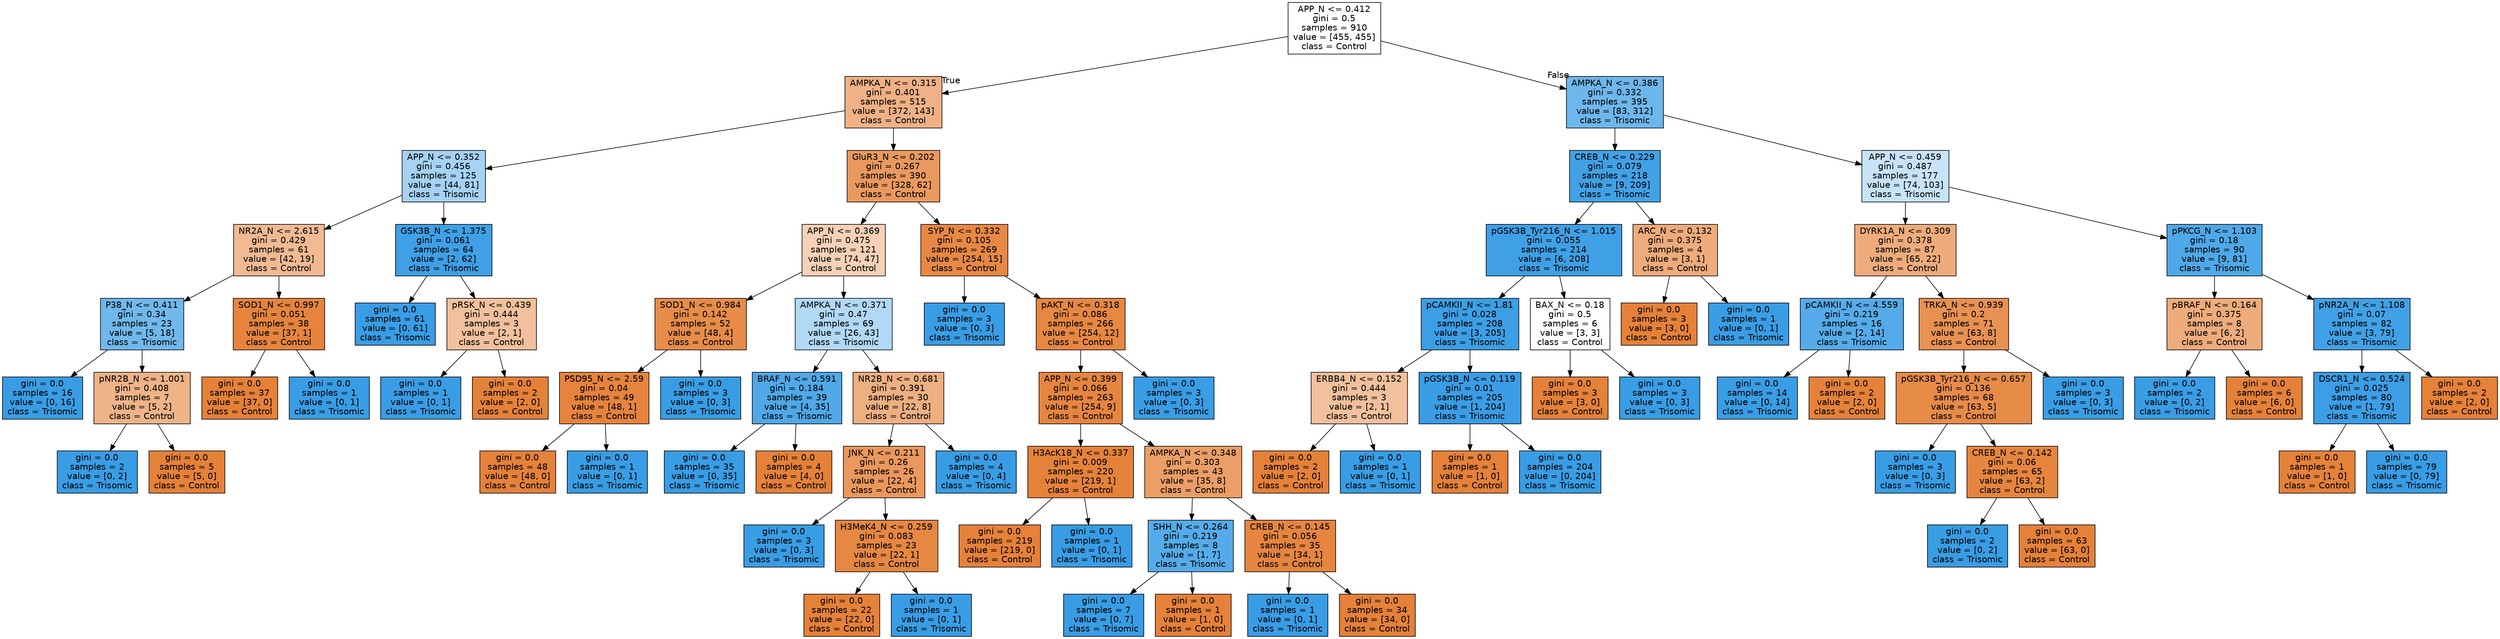 digraph Tree {
node [shape=box, style="filled", color="black", fontname="helvetica"] ;
edge [fontname="helvetica"] ;
0 [label="APP_N <= 0.412\ngini = 0.5\nsamples = 910\nvalue = [455, 455]\nclass = Control", fillcolor="#ffffff"] ;
1 [label="AMPKA_N <= 0.315\ngini = 0.401\nsamples = 515\nvalue = [372, 143]\nclass = Control", fillcolor="#efb185"] ;
0 -> 1 [labeldistance=2.5, labelangle=45, headlabel="True"] ;
2 [label="APP_N <= 0.352\ngini = 0.456\nsamples = 125\nvalue = [44, 81]\nclass = Trisomic", fillcolor="#a5d2f3"] ;
1 -> 2 ;
3 [label="NR2A_N <= 2.615\ngini = 0.429\nsamples = 61\nvalue = [42, 19]\nclass = Control", fillcolor="#f1ba93"] ;
2 -> 3 ;
4 [label="P38_N <= 0.411\ngini = 0.34\nsamples = 23\nvalue = [5, 18]\nclass = Trisomic", fillcolor="#70b8ec"] ;
3 -> 4 ;
5 [label="gini = 0.0\nsamples = 16\nvalue = [0, 16]\nclass = Trisomic", fillcolor="#399de5"] ;
4 -> 5 ;
6 [label="pNR2B_N <= 1.001\ngini = 0.408\nsamples = 7\nvalue = [5, 2]\nclass = Control", fillcolor="#efb388"] ;
4 -> 6 ;
7 [label="gini = 0.0\nsamples = 2\nvalue = [0, 2]\nclass = Trisomic", fillcolor="#399de5"] ;
6 -> 7 ;
8 [label="gini = 0.0\nsamples = 5\nvalue = [5, 0]\nclass = Control", fillcolor="#e58139"] ;
6 -> 8 ;
9 [label="SOD1_N <= 0.997\ngini = 0.051\nsamples = 38\nvalue = [37, 1]\nclass = Control", fillcolor="#e6843e"] ;
3 -> 9 ;
10 [label="gini = 0.0\nsamples = 37\nvalue = [37, 0]\nclass = Control", fillcolor="#e58139"] ;
9 -> 10 ;
11 [label="gini = 0.0\nsamples = 1\nvalue = [0, 1]\nclass = Trisomic", fillcolor="#399de5"] ;
9 -> 11 ;
12 [label="GSK3B_N <= 1.375\ngini = 0.061\nsamples = 64\nvalue = [2, 62]\nclass = Trisomic", fillcolor="#3fa0e6"] ;
2 -> 12 ;
13 [label="gini = 0.0\nsamples = 61\nvalue = [0, 61]\nclass = Trisomic", fillcolor="#399de5"] ;
12 -> 13 ;
14 [label="pRSK_N <= 0.439\ngini = 0.444\nsamples = 3\nvalue = [2, 1]\nclass = Control", fillcolor="#f2c09c"] ;
12 -> 14 ;
15 [label="gini = 0.0\nsamples = 1\nvalue = [0, 1]\nclass = Trisomic", fillcolor="#399de5"] ;
14 -> 15 ;
16 [label="gini = 0.0\nsamples = 2\nvalue = [2, 0]\nclass = Control", fillcolor="#e58139"] ;
14 -> 16 ;
17 [label="GluR3_N <= 0.202\ngini = 0.267\nsamples = 390\nvalue = [328, 62]\nclass = Control", fillcolor="#ea995e"] ;
1 -> 17 ;
18 [label="APP_N <= 0.369\ngini = 0.475\nsamples = 121\nvalue = [74, 47]\nclass = Control", fillcolor="#f6d1b7"] ;
17 -> 18 ;
19 [label="SOD1_N <= 0.984\ngini = 0.142\nsamples = 52\nvalue = [48, 4]\nclass = Control", fillcolor="#e78c49"] ;
18 -> 19 ;
20 [label="PSD95_N <= 2.59\ngini = 0.04\nsamples = 49\nvalue = [48, 1]\nclass = Control", fillcolor="#e6843d"] ;
19 -> 20 ;
21 [label="gini = 0.0\nsamples = 48\nvalue = [48, 0]\nclass = Control", fillcolor="#e58139"] ;
20 -> 21 ;
22 [label="gini = 0.0\nsamples = 1\nvalue = [0, 1]\nclass = Trisomic", fillcolor="#399de5"] ;
20 -> 22 ;
23 [label="gini = 0.0\nsamples = 3\nvalue = [0, 3]\nclass = Trisomic", fillcolor="#399de5"] ;
19 -> 23 ;
24 [label="AMPKA_N <= 0.371\ngini = 0.47\nsamples = 69\nvalue = [26, 43]\nclass = Trisomic", fillcolor="#b1d8f5"] ;
18 -> 24 ;
25 [label="BRAF_N <= 0.591\ngini = 0.184\nsamples = 39\nvalue = [4, 35]\nclass = Trisomic", fillcolor="#50a8e8"] ;
24 -> 25 ;
26 [label="gini = 0.0\nsamples = 35\nvalue = [0, 35]\nclass = Trisomic", fillcolor="#399de5"] ;
25 -> 26 ;
27 [label="gini = 0.0\nsamples = 4\nvalue = [4, 0]\nclass = Control", fillcolor="#e58139"] ;
25 -> 27 ;
28 [label="NR2B_N <= 0.681\ngini = 0.391\nsamples = 30\nvalue = [22, 8]\nclass = Control", fillcolor="#eeaf81"] ;
24 -> 28 ;
29 [label="JNK_N <= 0.211\ngini = 0.26\nsamples = 26\nvalue = [22, 4]\nclass = Control", fillcolor="#ea985d"] ;
28 -> 29 ;
30 [label="gini = 0.0\nsamples = 3\nvalue = [0, 3]\nclass = Trisomic", fillcolor="#399de5"] ;
29 -> 30 ;
31 [label="H3MeK4_N <= 0.259\ngini = 0.083\nsamples = 23\nvalue = [22, 1]\nclass = Control", fillcolor="#e68742"] ;
29 -> 31 ;
32 [label="gini = 0.0\nsamples = 22\nvalue = [22, 0]\nclass = Control", fillcolor="#e58139"] ;
31 -> 32 ;
33 [label="gini = 0.0\nsamples = 1\nvalue = [0, 1]\nclass = Trisomic", fillcolor="#399de5"] ;
31 -> 33 ;
34 [label="gini = 0.0\nsamples = 4\nvalue = [0, 4]\nclass = Trisomic", fillcolor="#399de5"] ;
28 -> 34 ;
35 [label="SYP_N <= 0.332\ngini = 0.105\nsamples = 269\nvalue = [254, 15]\nclass = Control", fillcolor="#e78845"] ;
17 -> 35 ;
36 [label="gini = 0.0\nsamples = 3\nvalue = [0, 3]\nclass = Trisomic", fillcolor="#399de5"] ;
35 -> 36 ;
37 [label="pAKT_N <= 0.318\ngini = 0.086\nsamples = 266\nvalue = [254, 12]\nclass = Control", fillcolor="#e68742"] ;
35 -> 37 ;
38 [label="APP_N <= 0.399\ngini = 0.066\nsamples = 263\nvalue = [254, 9]\nclass = Control", fillcolor="#e68540"] ;
37 -> 38 ;
39 [label="H3AcK18_N <= 0.337\ngini = 0.009\nsamples = 220\nvalue = [219, 1]\nclass = Control", fillcolor="#e5823a"] ;
38 -> 39 ;
40 [label="gini = 0.0\nsamples = 219\nvalue = [219, 0]\nclass = Control", fillcolor="#e58139"] ;
39 -> 40 ;
41 [label="gini = 0.0\nsamples = 1\nvalue = [0, 1]\nclass = Trisomic", fillcolor="#399de5"] ;
39 -> 41 ;
42 [label="AMPKA_N <= 0.348\ngini = 0.303\nsamples = 43\nvalue = [35, 8]\nclass = Control", fillcolor="#eb9e66"] ;
38 -> 42 ;
43 [label="SHH_N <= 0.264\ngini = 0.219\nsamples = 8\nvalue = [1, 7]\nclass = Trisomic", fillcolor="#55abe9"] ;
42 -> 43 ;
44 [label="gini = 0.0\nsamples = 7\nvalue = [0, 7]\nclass = Trisomic", fillcolor="#399de5"] ;
43 -> 44 ;
45 [label="gini = 0.0\nsamples = 1\nvalue = [1, 0]\nclass = Control", fillcolor="#e58139"] ;
43 -> 45 ;
46 [label="CREB_N <= 0.145\ngini = 0.056\nsamples = 35\nvalue = [34, 1]\nclass = Control", fillcolor="#e6853f"] ;
42 -> 46 ;
47 [label="gini = 0.0\nsamples = 1\nvalue = [0, 1]\nclass = Trisomic", fillcolor="#399de5"] ;
46 -> 47 ;
48 [label="gini = 0.0\nsamples = 34\nvalue = [34, 0]\nclass = Control", fillcolor="#e58139"] ;
46 -> 48 ;
49 [label="gini = 0.0\nsamples = 3\nvalue = [0, 3]\nclass = Trisomic", fillcolor="#399de5"] ;
37 -> 49 ;
50 [label="AMPKA_N <= 0.386\ngini = 0.332\nsamples = 395\nvalue = [83, 312]\nclass = Trisomic", fillcolor="#6eb7ec"] ;
0 -> 50 [labeldistance=2.5, labelangle=-45, headlabel="False"] ;
51 [label="CREB_N <= 0.229\ngini = 0.079\nsamples = 218\nvalue = [9, 209]\nclass = Trisomic", fillcolor="#42a1e6"] ;
50 -> 51 ;
52 [label="pGSK3B_Tyr216_N <= 1.015\ngini = 0.055\nsamples = 214\nvalue = [6, 208]\nclass = Trisomic", fillcolor="#3fa0e6"] ;
51 -> 52 ;
53 [label="pCAMKII_N <= 1.81\ngini = 0.028\nsamples = 208\nvalue = [3, 205]\nclass = Trisomic", fillcolor="#3c9ee5"] ;
52 -> 53 ;
54 [label="ERBB4_N <= 0.152\ngini = 0.444\nsamples = 3\nvalue = [2, 1]\nclass = Control", fillcolor="#f2c09c"] ;
53 -> 54 ;
55 [label="gini = 0.0\nsamples = 2\nvalue = [2, 0]\nclass = Control", fillcolor="#e58139"] ;
54 -> 55 ;
56 [label="gini = 0.0\nsamples = 1\nvalue = [0, 1]\nclass = Trisomic", fillcolor="#399de5"] ;
54 -> 56 ;
57 [label="pGSK3B_N <= 0.119\ngini = 0.01\nsamples = 205\nvalue = [1, 204]\nclass = Trisomic", fillcolor="#3a9de5"] ;
53 -> 57 ;
58 [label="gini = 0.0\nsamples = 1\nvalue = [1, 0]\nclass = Control", fillcolor="#e58139"] ;
57 -> 58 ;
59 [label="gini = 0.0\nsamples = 204\nvalue = [0, 204]\nclass = Trisomic", fillcolor="#399de5"] ;
57 -> 59 ;
60 [label="BAX_N <= 0.18\ngini = 0.5\nsamples = 6\nvalue = [3, 3]\nclass = Control", fillcolor="#ffffff"] ;
52 -> 60 ;
61 [label="gini = 0.0\nsamples = 3\nvalue = [3, 0]\nclass = Control", fillcolor="#e58139"] ;
60 -> 61 ;
62 [label="gini = 0.0\nsamples = 3\nvalue = [0, 3]\nclass = Trisomic", fillcolor="#399de5"] ;
60 -> 62 ;
63 [label="ARC_N <= 0.132\ngini = 0.375\nsamples = 4\nvalue = [3, 1]\nclass = Control", fillcolor="#eeab7b"] ;
51 -> 63 ;
64 [label="gini = 0.0\nsamples = 3\nvalue = [3, 0]\nclass = Control", fillcolor="#e58139"] ;
63 -> 64 ;
65 [label="gini = 0.0\nsamples = 1\nvalue = [0, 1]\nclass = Trisomic", fillcolor="#399de5"] ;
63 -> 65 ;
66 [label="APP_N <= 0.459\ngini = 0.487\nsamples = 177\nvalue = [74, 103]\nclass = Trisomic", fillcolor="#c7e3f8"] ;
50 -> 66 ;
67 [label="DYRK1A_N <= 0.309\ngini = 0.378\nsamples = 87\nvalue = [65, 22]\nclass = Control", fillcolor="#eeac7c"] ;
66 -> 67 ;
68 [label="pCAMKII_N <= 4.559\ngini = 0.219\nsamples = 16\nvalue = [2, 14]\nclass = Trisomic", fillcolor="#55abe9"] ;
67 -> 68 ;
69 [label="gini = 0.0\nsamples = 14\nvalue = [0, 14]\nclass = Trisomic", fillcolor="#399de5"] ;
68 -> 69 ;
70 [label="gini = 0.0\nsamples = 2\nvalue = [2, 0]\nclass = Control", fillcolor="#e58139"] ;
68 -> 70 ;
71 [label="TRKA_N <= 0.939\ngini = 0.2\nsamples = 71\nvalue = [63, 8]\nclass = Control", fillcolor="#e89152"] ;
67 -> 71 ;
72 [label="pGSK3B_Tyr216_N <= 0.657\ngini = 0.136\nsamples = 68\nvalue = [63, 5]\nclass = Control", fillcolor="#e78b49"] ;
71 -> 72 ;
73 [label="gini = 0.0\nsamples = 3\nvalue = [0, 3]\nclass = Trisomic", fillcolor="#399de5"] ;
72 -> 73 ;
74 [label="CREB_N <= 0.142\ngini = 0.06\nsamples = 65\nvalue = [63, 2]\nclass = Control", fillcolor="#e6853f"] ;
72 -> 74 ;
75 [label="gini = 0.0\nsamples = 2\nvalue = [0, 2]\nclass = Trisomic", fillcolor="#399de5"] ;
74 -> 75 ;
76 [label="gini = 0.0\nsamples = 63\nvalue = [63, 0]\nclass = Control", fillcolor="#e58139"] ;
74 -> 76 ;
77 [label="gini = 0.0\nsamples = 3\nvalue = [0, 3]\nclass = Trisomic", fillcolor="#399de5"] ;
71 -> 77 ;
78 [label="pPKCG_N <= 1.103\ngini = 0.18\nsamples = 90\nvalue = [9, 81]\nclass = Trisomic", fillcolor="#4fa8e8"] ;
66 -> 78 ;
79 [label="pBRAF_N <= 0.164\ngini = 0.375\nsamples = 8\nvalue = [6, 2]\nclass = Control", fillcolor="#eeab7b"] ;
78 -> 79 ;
80 [label="gini = 0.0\nsamples = 2\nvalue = [0, 2]\nclass = Trisomic", fillcolor="#399de5"] ;
79 -> 80 ;
81 [label="gini = 0.0\nsamples = 6\nvalue = [6, 0]\nclass = Control", fillcolor="#e58139"] ;
79 -> 81 ;
82 [label="pNR2A_N <= 1.108\ngini = 0.07\nsamples = 82\nvalue = [3, 79]\nclass = Trisomic", fillcolor="#41a1e6"] ;
78 -> 82 ;
83 [label="DSCR1_N <= 0.524\ngini = 0.025\nsamples = 80\nvalue = [1, 79]\nclass = Trisomic", fillcolor="#3c9ee5"] ;
82 -> 83 ;
84 [label="gini = 0.0\nsamples = 1\nvalue = [1, 0]\nclass = Control", fillcolor="#e58139"] ;
83 -> 84 ;
85 [label="gini = 0.0\nsamples = 79\nvalue = [0, 79]\nclass = Trisomic", fillcolor="#399de5"] ;
83 -> 85 ;
86 [label="gini = 0.0\nsamples = 2\nvalue = [2, 0]\nclass = Control", fillcolor="#e58139"] ;
82 -> 86 ;
}